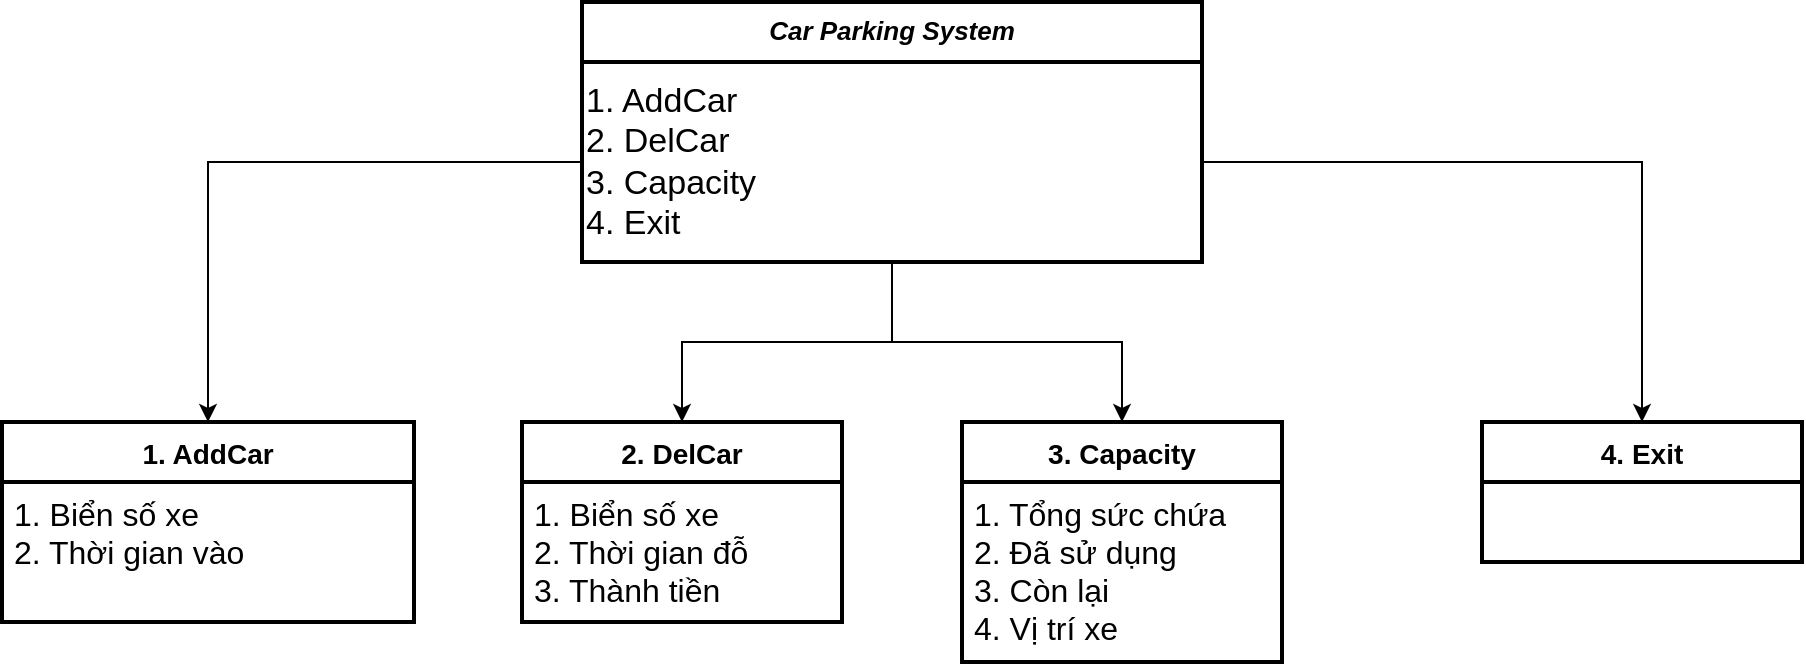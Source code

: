 <mxfile version="20.5.1" type="github">
  <diagram id="C5RBs43oDa-KdzZeNtuy" name="Page-1">
    <mxGraphModel dx="2130" dy="577" grid="1" gridSize="10" guides="1" tooltips="1" connect="1" arrows="1" fold="1" page="1" pageScale="1" pageWidth="827" pageHeight="1169" background="none" math="0" shadow="0">
      <root>
        <mxCell id="WIyWlLk6GJQsqaUBKTNV-0" />
        <mxCell id="WIyWlLk6GJQsqaUBKTNV-1" parent="WIyWlLk6GJQsqaUBKTNV-0" />
        <mxCell id="zkfFHV4jXpPFQw0GAbJ--0" value="Car Parking System" style="swimlane;fontStyle=3;align=center;verticalAlign=top;childLayout=stackLayout;horizontal=1;startSize=30;horizontalStack=0;resizeParent=1;resizeLast=0;collapsible=1;marginBottom=0;rounded=0;shadow=0;strokeWidth=2;fontSize=13;" parent="WIyWlLk6GJQsqaUBKTNV-1" vertex="1">
          <mxGeometry y="150" width="310" height="130" as="geometry">
            <mxRectangle y="150" width="160" height="26" as="alternateBounds" />
          </mxGeometry>
        </mxCell>
        <mxCell id="Bo4OIStcDASJzG6UF5eW-12" value="1. AddCar&lt;br&gt;2. DelCar&lt;br&gt;3. Capacity&lt;br&gt;4. Exit" style="text;html=1;align=left;verticalAlign=middle;resizable=0;points=[];autosize=1;strokeColor=default;fillColor=none;fontSize=17;shadow=0;strokeWidth=2;" parent="zkfFHV4jXpPFQw0GAbJ--0" vertex="1">
          <mxGeometry y="30" width="310" height="100" as="geometry" />
        </mxCell>
        <mxCell id="Bo4OIStcDASJzG6UF5eW-20" value="1. AddCar" style="swimlane;childLayout=stackLayout;horizontal=1;startSize=30;horizontalStack=0;rounded=0;fontSize=14;fontStyle=1;strokeWidth=2;resizeParent=0;resizeLast=1;shadow=0;dashed=0;align=center;" parent="WIyWlLk6GJQsqaUBKTNV-1" vertex="1">
          <mxGeometry x="-290" y="360" width="206" height="100" as="geometry" />
        </mxCell>
        <mxCell id="Bo4OIStcDASJzG6UF5eW-21" value="1. Biển số xe&#xa;2. Thời gian vào" style="align=left;strokeColor=none;fillColor=none;spacingLeft=4;fontSize=16;verticalAlign=top;resizable=0;rotatable=0;part=1;" parent="Bo4OIStcDASJzG6UF5eW-20" vertex="1">
          <mxGeometry y="30" width="206" height="70" as="geometry" />
        </mxCell>
        <mxCell id="Bo4OIStcDASJzG6UF5eW-22" value="2. DelCar" style="swimlane;childLayout=stackLayout;horizontal=1;startSize=30;horizontalStack=0;rounded=0;fontSize=14;fontStyle=1;strokeWidth=2;resizeParent=0;resizeLast=1;shadow=0;dashed=0;align=center;strokeColor=default;fillColor=none;" parent="WIyWlLk6GJQsqaUBKTNV-1" vertex="1">
          <mxGeometry x="-30" y="360" width="160" height="100" as="geometry" />
        </mxCell>
        <mxCell id="Bo4OIStcDASJzG6UF5eW-23" value="1. Biển số xe&#xa;2. Thời gian đỗ&#xa;3. Thành tiền" style="align=left;strokeColor=none;fillColor=none;spacingLeft=4;fontSize=16;verticalAlign=top;resizable=0;rotatable=0;part=1;rounded=0;shadow=0;strokeWidth=2;" parent="Bo4OIStcDASJzG6UF5eW-22" vertex="1">
          <mxGeometry y="30" width="160" height="70" as="geometry" />
        </mxCell>
        <mxCell id="Bo4OIStcDASJzG6UF5eW-24" value="3. Capacity" style="swimlane;childLayout=stackLayout;horizontal=1;startSize=30;horizontalStack=0;rounded=0;fontSize=14;fontStyle=1;strokeWidth=2;resizeParent=0;resizeLast=1;shadow=0;dashed=0;align=center;strokeColor=default;fillColor=none;" parent="WIyWlLk6GJQsqaUBKTNV-1" vertex="1">
          <mxGeometry x="190" y="360" width="160" height="120" as="geometry" />
        </mxCell>
        <mxCell id="Bo4OIStcDASJzG6UF5eW-25" value="1. Tổng sức chứa&#xa;2. Đã sử dụng&#xa;3. Còn lại&#xa;4. Vị trí xe" style="align=left;strokeColor=none;fillColor=none;spacingLeft=4;fontSize=16;verticalAlign=top;resizable=0;rotatable=0;part=1;rounded=0;shadow=0;strokeWidth=2;" parent="Bo4OIStcDASJzG6UF5eW-24" vertex="1">
          <mxGeometry y="30" width="160" height="90" as="geometry" />
        </mxCell>
        <mxCell id="HVJBV91w-mCOepjX6eAl-3" value="4. Exit" style="swimlane;childLayout=stackLayout;horizontal=1;startSize=30;horizontalStack=0;rounded=0;fontSize=14;fontStyle=1;strokeWidth=2;resizeParent=0;resizeLast=1;shadow=0;dashed=0;align=center;fillColor=default;" parent="WIyWlLk6GJQsqaUBKTNV-1" vertex="1">
          <mxGeometry x="450" y="360" width="160" height="70" as="geometry" />
        </mxCell>
        <mxCell id="M5GkPqzokPqRNi9PiUkt-0" style="edgeStyle=orthogonalEdgeStyle;rounded=0;orthogonalLoop=1;jettySize=auto;html=1;entryX=0.5;entryY=0;entryDx=0;entryDy=0;" edge="1" parent="WIyWlLk6GJQsqaUBKTNV-1" source="Bo4OIStcDASJzG6UF5eW-12" target="Bo4OIStcDASJzG6UF5eW-20">
          <mxGeometry relative="1" as="geometry" />
        </mxCell>
        <mxCell id="M5GkPqzokPqRNi9PiUkt-1" style="edgeStyle=orthogonalEdgeStyle;rounded=0;orthogonalLoop=1;jettySize=auto;html=1;" edge="1" parent="WIyWlLk6GJQsqaUBKTNV-1" source="Bo4OIStcDASJzG6UF5eW-12" target="Bo4OIStcDASJzG6UF5eW-22">
          <mxGeometry relative="1" as="geometry" />
        </mxCell>
        <mxCell id="M5GkPqzokPqRNi9PiUkt-2" style="edgeStyle=orthogonalEdgeStyle;rounded=0;orthogonalLoop=1;jettySize=auto;html=1;entryX=0.5;entryY=0;entryDx=0;entryDy=0;" edge="1" parent="WIyWlLk6GJQsqaUBKTNV-1" source="Bo4OIStcDASJzG6UF5eW-12" target="Bo4OIStcDASJzG6UF5eW-24">
          <mxGeometry relative="1" as="geometry" />
        </mxCell>
        <mxCell id="M5GkPqzokPqRNi9PiUkt-3" style="edgeStyle=orthogonalEdgeStyle;rounded=0;orthogonalLoop=1;jettySize=auto;html=1;entryX=0.5;entryY=0;entryDx=0;entryDy=0;" edge="1" parent="WIyWlLk6GJQsqaUBKTNV-1" source="Bo4OIStcDASJzG6UF5eW-12" target="HVJBV91w-mCOepjX6eAl-3">
          <mxGeometry relative="1" as="geometry" />
        </mxCell>
      </root>
    </mxGraphModel>
  </diagram>
</mxfile>
